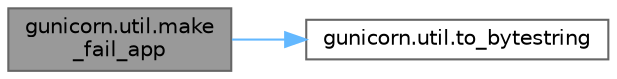 digraph "gunicorn.util.make_fail_app"
{
 // LATEX_PDF_SIZE
  bgcolor="transparent";
  edge [fontname=Helvetica,fontsize=10,labelfontname=Helvetica,labelfontsize=10];
  node [fontname=Helvetica,fontsize=10,shape=box,height=0.2,width=0.4];
  rankdir="LR";
  Node1 [id="Node000001",label="gunicorn.util.make\l_fail_app",height=0.2,width=0.4,color="gray40", fillcolor="grey60", style="filled", fontcolor="black",tooltip=" "];
  Node1 -> Node2 [id="edge1_Node000001_Node000002",color="steelblue1",style="solid",tooltip=" "];
  Node2 [id="Node000002",label="gunicorn.util.to_bytestring",height=0.2,width=0.4,color="grey40", fillcolor="white", style="filled",URL="$namespacegunicorn_1_1util.html#a40af7cb2134b948b0e840a797602ea00",tooltip=" "];
}
